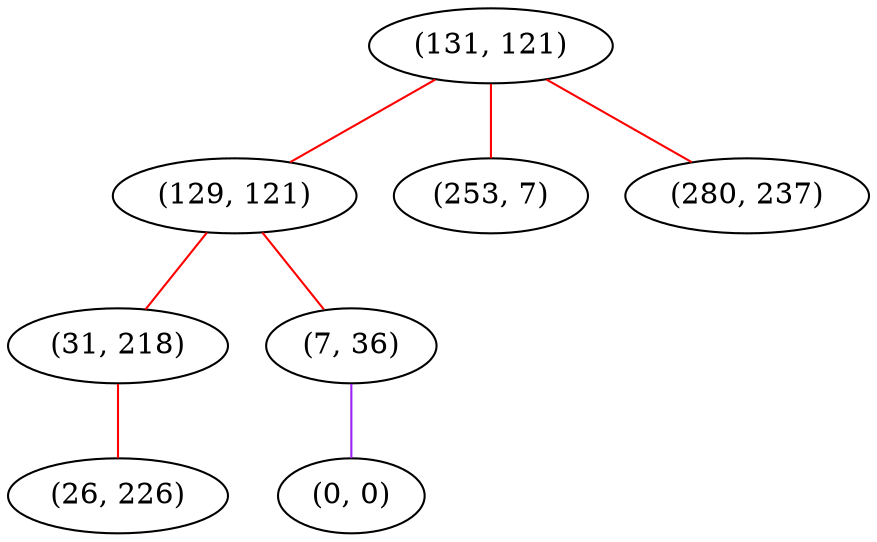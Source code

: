 graph "" {
"(131, 121)";
"(129, 121)";
"(31, 218)";
"(26, 226)";
"(7, 36)";
"(253, 7)";
"(280, 237)";
"(0, 0)";
"(131, 121)" -- "(253, 7)"  [color=red, key=0, weight=1];
"(131, 121)" -- "(280, 237)"  [color=red, key=0, weight=1];
"(131, 121)" -- "(129, 121)"  [color=red, key=0, weight=1];
"(129, 121)" -- "(7, 36)"  [color=red, key=0, weight=1];
"(129, 121)" -- "(31, 218)"  [color=red, key=0, weight=1];
"(31, 218)" -- "(26, 226)"  [color=red, key=0, weight=1];
"(7, 36)" -- "(0, 0)"  [color=purple, key=0, weight=4];
}
